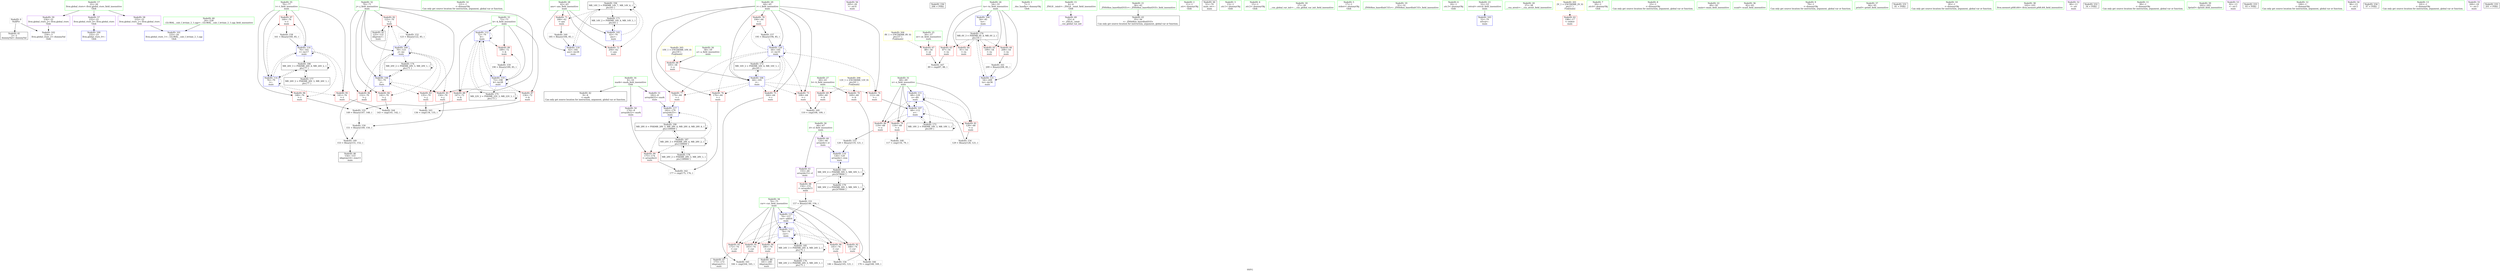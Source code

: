digraph "SVFG" {
	label="SVFG";

	Node0x55af330e9bf0 [shape=record,color=grey,label="{NodeID: 0\nNullPtr}"];
	Node0x55af330e9bf0 -> Node0x55af331070a0[style=solid];
	Node0x55af330e9bf0 -> Node0x55af33107b90[style=solid];
	Node0x55af33107720 [shape=record,color=red,label="{NodeID: 97\n160\<--76\n\<--t\nmain\n}"];
	Node0x55af33107720 -> Node0x55af3310f580[style=solid];
	Node0x55af330eb190 [shape=record,color=green,label="{NodeID: 14\n121\<--1\n\<--dummyObj\nCan only get source location for instruction, argument, global var or function.}"];
	Node0x55af3310bbe0 [shape=record,color=black,label="{NodeID: 194\nMR_14V_5 = PHI(MR_14V_7, MR_14V_4, )\npts\{63 \}\n}"];
	Node0x55af3310bbe0 -> Node0x55af33109980[style=dashed];
	Node0x55af3310bbe0 -> Node0x55af33109a50[style=dashed];
	Node0x55af3310bbe0 -> Node0x55af3310d060[style=dashed];
	Node0x55af3310bbe0 -> Node0x55af33116090[style=dashed];
	Node0x55af3310bbe0 -> Node0x55af3310bbe0[style=dashed];
	Node0x55af33108310 [shape=record,color=blue,label="{NodeID: 111\n68\<--129\nx\<--div\nmain\n}"];
	Node0x55af33108310 -> Node0x55af3310a000[style=dashed];
	Node0x55af33108310 -> Node0x55af3310a0d0[style=dashed];
	Node0x55af33108310 -> Node0x55af3310a1a0[style=dashed];
	Node0x55af33108310 -> Node0x55af33107fd0[style=dashed];
	Node0x55af33108310 -> Node0x55af33108310[style=dashed];
	Node0x55af33108310 -> Node0x55af33116a90[style=dashed];
	Node0x55af33106610 [shape=record,color=green,label="{NodeID: 28\n62\<--63\nans\<--ans_field_insensitive\nmain\n}"];
	Node0x55af33106610 -> Node0x55af33109980[style=solid];
	Node0x55af33106610 -> Node0x55af33109a50[style=solid];
	Node0x55af33106610 -> Node0x55af33107e30[style=solid];
	Node0x55af33106610 -> Node0x55af3310d060[style=solid];
	Node0x55af33107170 [shape=record,color=black,label="{NodeID: 42\n9\<--8\n\<--mark\nCan only get source location for instruction, argument, global var or function.}"];
	Node0x55af33108cf0 [shape=record,color=purple,label="{NodeID: 56\n205\<--20\n\<--.str.4\nmain\n}"];
	Node0x55af3312e0c0 [shape=record,color=black,label="{NodeID: 236\n206 = PHI()\n}"];
	Node0x55af3310ee00 [shape=record,color=grey,label="{NodeID: 153\n120 = Binary(119, 121, )\n}"];
	Node0x55af3310ee00 -> Node0x55af33108240[style=solid];
	Node0x55af331098b0 [shape=record,color=red,label="{NodeID: 70\n169\<--60\n\<--b\nmain\n}"];
	Node0x55af331098b0 -> Node0x55af33110180[style=solid];
	Node0x55af33110300 [shape=record,color=grey,label="{NodeID: 167\n89 = cmp(87, 88, )\n}"];
	Node0x55af3310a410 [shape=record,color=red,label="{NodeID: 84\n142\<--70\n\<--j\nmain\n}"];
	Node0x55af3310a410 -> Node0x55af3310fe80[style=solid];
	Node0x55af33102590 [shape=record,color=green,label="{NodeID: 1\n7\<--1\n__dso_handle\<--dummyObj\nGlob }"];
	Node0x55af331077f0 [shape=record,color=red,label="{NodeID: 98\n156\<--155\n\<--arrayidx15\nmain\n}"];
	Node0x55af331077f0 -> Node0x55af3310eb00[style=solid];
	Node0x55af330eb260 [shape=record,color=green,label="{NodeID: 15\n4\<--6\n_ZStL8__ioinit\<--_ZStL8__ioinit_field_insensitive\nGlob }"];
	Node0x55af330eb260 -> Node0x55af33108740[style=solid];
	Node0x55af331083e0 [shape=record,color=blue,label="{NodeID: 112\n72\<--79\nk\<--\nmain\n}"];
	Node0x55af331083e0 -> Node0x55af3310a680[style=dashed];
	Node0x55af331083e0 -> Node0x55af3310a750[style=dashed];
	Node0x55af331083e0 -> Node0x55af3310a820[style=dashed];
	Node0x55af331083e0 -> Node0x55af331083e0[style=dashed];
	Node0x55af331083e0 -> Node0x55af3310d130[style=dashed];
	Node0x55af331083e0 -> Node0x55af33117490[style=dashed];
	Node0x55af331066e0 [shape=record,color=green,label="{NodeID: 29\n64\<--65\ni\<--i_field_insensitive\nmain\n}"];
	Node0x55af331066e0 -> Node0x55af33109b20[style=solid];
	Node0x55af331066e0 -> Node0x55af33109bf0[style=solid];
	Node0x55af331066e0 -> Node0x55af33109cc0[style=solid];
	Node0x55af331066e0 -> Node0x55af33109d90[style=solid];
	Node0x55af331066e0 -> Node0x55af33109e60[style=solid];
	Node0x55af331066e0 -> Node0x55af33109f30[style=solid];
	Node0x55af331066e0 -> Node0x55af33107f00[style=solid];
	Node0x55af331066e0 -> Node0x55af3310d200[style=solid];
	Node0x55af33107240 [shape=record,color=black,label="{NodeID: 43\n35\<--36\n\<--_ZNSt8ios_base4InitD1Ev\nCan only get source location for instruction, argument, global var or function.}"];
	Node0x55af33108dc0 [shape=record,color=purple,label="{NodeID: 57\n232\<--22\nllvm.global_ctors_0\<--llvm.global_ctors\nGlob }"];
	Node0x55af33108dc0 -> Node0x55af33107990[style=solid];
	Node0x55af3310ef80 [shape=record,color=grey,label="{NodeID: 154\n129 = Binary(128, 121, )\n}"];
	Node0x55af3310ef80 -> Node0x55af33108310[style=solid];
	Node0x55af33109980 [shape=record,color=red,label="{NodeID: 71\n184\<--62\n\<--ans\nmain\n}"];
	Node0x55af33109980 -> Node0x55af3310f880[style=solid];
	Node0x55af33110480 [shape=record,color=grey,label="{NodeID: 168\n117 = cmp(116, 79, )\n}"];
	Node0x55af3310a4e0 [shape=record,color=red,label="{NodeID: 85\n150\<--70\n\<--j\nmain\n}"];
	Node0x55af3310a4e0 -> Node0x55af3310e980[style=solid];
	Node0x55af330e8d00 [shape=record,color=green,label="{NodeID: 2\n11\<--1\n.str\<--dummyObj\nGlob }"];
	Node0x55af331078c0 [shape=record,color=red,label="{NodeID: 99\n175\<--174\n\<--arrayidx22\nmain\n}"];
	Node0x55af331078c0 -> Node0x55af3310fb80[style=solid];
	Node0x55af330eb330 [shape=record,color=green,label="{NodeID: 16\n8\<--10\nmark\<--mark_field_insensitive\nGlob }"];
	Node0x55af330eb330 -> Node0x55af33107170[style=solid];
	Node0x55af330eb330 -> Node0x55af33108810[style=solid];
	Node0x55af330eb330 -> Node0x55af331088e0[style=solid];
	Node0x55af331084b0 [shape=record,color=blue,label="{NodeID: 113\n74\<--79\ncur\<--\nmain\n}"];
	Node0x55af331084b0 -> Node0x55af3310a8f0[style=dashed];
	Node0x55af331084b0 -> Node0x55af3310a9c0[style=dashed];
	Node0x55af331084b0 -> Node0x55af3310aa90[style=dashed];
	Node0x55af331084b0 -> Node0x55af3310ab60[style=dashed];
	Node0x55af331084b0 -> Node0x55af3310ac30[style=dashed];
	Node0x55af331084b0 -> Node0x55af331084b0[style=dashed];
	Node0x55af331084b0 -> Node0x55af3310cdf0[style=dashed];
	Node0x55af331084b0 -> Node0x55af3311a690[style=dashed];
	Node0x55af331067b0 [shape=record,color=green,label="{NodeID: 30\n66\<--67\nd\<--d_field_insensitive\nmain\n}"];
	Node0x55af331067b0 -> Node0x55af33109090[style=solid];
	Node0x55af331067b0 -> Node0x55af33109160[style=solid];
	Node0x55af33107310 [shape=record,color=black,label="{NodeID: 44\n51\<--79\nmain_ret\<--\nmain\n}"];
	Node0x55af33108e90 [shape=record,color=purple,label="{NodeID: 58\n233\<--22\nllvm.global_ctors_1\<--llvm.global_ctors\nGlob }"];
	Node0x55af33108e90 -> Node0x55af33107a90[style=solid];
	Node0x55af3310f100 [shape=record,color=grey,label="{NodeID: 155\n149 = Binary(147, 148, )\n}"];
	Node0x55af3310f100 -> Node0x55af3310e980[style=solid];
	Node0x55af33109a50 [shape=record,color=red,label="{NodeID: 72\n204\<--62\n\<--ans\nmain\n}"];
	Node0x55af33110600 [shape=record,color=grey,label="{NodeID: 169\n110 = cmp(108, 109, )\n}"];
	Node0x55af3310a5b0 [shape=record,color=red,label="{NodeID: 86\n152\<--70\n\<--j\nmain\n}"];
	Node0x55af3310a5b0 -> Node0x55af3310e800[style=solid];
	Node0x55af330e9dd0 [shape=record,color=green,label="{NodeID: 3\n13\<--1\n.str.1\<--dummyObj\nGlob }"];
	Node0x55af33107990 [shape=record,color=blue,label="{NodeID: 100\n232\<--23\nllvm.global_ctors_0\<--\nGlob }"];
	Node0x55af330eb400 [shape=record,color=green,label="{NodeID: 17\n22\<--26\nllvm.global_ctors\<--llvm.global_ctors_field_insensitive\nGlob }"];
	Node0x55af330eb400 -> Node0x55af33108dc0[style=solid];
	Node0x55af330eb400 -> Node0x55af33108e90[style=solid];
	Node0x55af330eb400 -> Node0x55af33108f90[style=solid];
	Node0x55af33108580 [shape=record,color=blue,label="{NodeID: 114\n76\<--79\nt\<--\nmain\n}"];
	Node0x55af33108580 -> Node0x55af3310ad00[style=dashed];
	Node0x55af33108580 -> Node0x55af33107650[style=dashed];
	Node0x55af33108580 -> Node0x55af33107720[style=dashed];
	Node0x55af33108580 -> Node0x55af33108580[style=dashed];
	Node0x55af33108580 -> Node0x55af3310cec0[style=dashed];
	Node0x55af33108580 -> Node0x55af3311ab90[style=dashed];
	Node0x55af33106880 [shape=record,color=green,label="{NodeID: 31\n68\<--69\nx\<--x_field_insensitive\nmain\n}"];
	Node0x55af33106880 -> Node0x55af3310a000[style=solid];
	Node0x55af33106880 -> Node0x55af3310a0d0[style=solid];
	Node0x55af33106880 -> Node0x55af3310a1a0[style=solid];
	Node0x55af33106880 -> Node0x55af33107fd0[style=solid];
	Node0x55af33106880 -> Node0x55af33108310[style=solid];
	Node0x55af331073e0 [shape=record,color=black,label="{NodeID: 45\n125\<--122\nidxprom\<--\nmain\n}"];
	Node0x55af33108f90 [shape=record,color=purple,label="{NodeID: 59\n234\<--22\nllvm.global_ctors_2\<--llvm.global_ctors\nGlob }"];
	Node0x55af33108f90 -> Node0x55af33107b90[style=solid];
	Node0x55af3310f280 [shape=record,color=grey,label="{NodeID: 156\n146 = Binary(145, 121, )\n}"];
	Node0x55af3310f280 -> Node0x55af3310eb00[style=solid];
	Node0x55af33109b20 [shape=record,color=red,label="{NodeID: 73\n108\<--64\n\<--i\nmain\n}"];
	Node0x55af33109b20 -> Node0x55af33110600[style=solid];
	Node0x55af33115b90 [shape=record,color=black,label="{NodeID: 170\nMR_6V_3 = PHI(MR_6V_4, MR_6V_2, )\npts\{55 \}\n}"];
	Node0x55af33115b90 -> Node0x55af33109300[style=dashed];
	Node0x55af33115b90 -> Node0x55af331093d0[style=dashed];
	Node0x55af33115b90 -> Node0x55af331094a0[style=dashed];
	Node0x55af33115b90 -> Node0x55af33109570[style=dashed];
	Node0x55af33115b90 -> Node0x55af3310d2d0[style=dashed];
	Node0x55af3310a680 [shape=record,color=red,label="{NodeID: 87\n134\<--72\n\<--k\nmain\n}"];
	Node0x55af3310a680 -> Node0x55af3310fd00[style=solid];
	Node0x55af330ea040 [shape=record,color=green,label="{NodeID: 4\n15\<--1\n.str.2\<--dummyObj\nGlob }"];
	Node0x55af33107a90 [shape=record,color=blue,label="{NodeID: 101\n233\<--24\nllvm.global_ctors_1\<--_GLOBAL__sub_I_levlam_2_1.cpp\nGlob }"];
	Node0x55af33105eb0 [shape=record,color=green,label="{NodeID: 18\n27\<--28\n__cxx_global_var_init\<--__cxx_global_var_init_field_insensitive\n}"];
	Node0x55af3310cdf0 [shape=record,color=blue,label="{NodeID: 115\n74\<--157\ncur\<--add16\nmain\n}"];
	Node0x55af3310cdf0 -> Node0x55af3310a8f0[style=dashed];
	Node0x55af3310cdf0 -> Node0x55af3310a9c0[style=dashed];
	Node0x55af3310cdf0 -> Node0x55af3310aa90[style=dashed];
	Node0x55af3310cdf0 -> Node0x55af3310ab60[style=dashed];
	Node0x55af3310cdf0 -> Node0x55af3310ac30[style=dashed];
	Node0x55af3310cdf0 -> Node0x55af331084b0[style=dashed];
	Node0x55af3310cdf0 -> Node0x55af3310cdf0[style=dashed];
	Node0x55af3310cdf0 -> Node0x55af3311a690[style=dashed];
	Node0x55af33106950 [shape=record,color=green,label="{NodeID: 32\n70\<--71\nj\<--j_field_insensitive\nmain\n}"];
	Node0x55af33106950 -> Node0x55af3310a270[style=solid];
	Node0x55af33106950 -> Node0x55af3310a340[style=solid];
	Node0x55af33106950 -> Node0x55af3310a410[style=solid];
	Node0x55af33106950 -> Node0x55af3310a4e0[style=solid];
	Node0x55af33106950 -> Node0x55af3310a5b0[style=solid];
	Node0x55af33106950 -> Node0x55af331080a0[style=solid];
	Node0x55af33106950 -> Node0x55af33108170[style=solid];
	Node0x55af331074b0 [shape=record,color=black,label="{NodeID: 46\n154\<--153\nidxprom14\<--rem13\nmain\n}"];
	Node0x55af33109090 [shape=record,color=purple,label="{NodeID: 60\n126\<--66\narrayidx\<--d\nmain\n}"];
	Node0x55af33109090 -> Node0x55af33108240[style=solid];
	Node0x55af3310f400 [shape=record,color=grey,label="{NodeID: 157\n195 = Binary(194, 85, )\n}"];
	Node0x55af3310f400 -> Node0x55af3310d200[style=solid];
	Node0x55af33109bf0 [shape=record,color=red,label="{NodeID: 74\n112\<--64\n\<--i\nmain\n}"];
	Node0x55af33109bf0 -> Node0x55af33107fd0[style=solid];
	Node0x55af33116090 [shape=record,color=black,label="{NodeID: 171\nMR_14V_2 = PHI(MR_14V_4, MR_14V_1, )\npts\{63 \}\n}"];
	Node0x55af33116090 -> Node0x55af33107e30[style=dashed];
	Node0x55af3310a750 [shape=record,color=red,label="{NodeID: 88\n147\<--72\n\<--k\nmain\n}"];
	Node0x55af3310a750 -> Node0x55af3310f100[style=solid];
	Node0x55af330eb5b0 [shape=record,color=green,label="{NodeID: 5\n17\<--1\nstderr\<--dummyObj\nGlob }"];
	Node0x55af3311a690 [shape=record,color=black,label="{NodeID: 185\nMR_24V_3 = PHI(MR_24V_4, MR_24V_2, )\npts\{75 \}\n}"];
	Node0x55af3311a690 -> Node0x55af331084b0[style=dashed];
	Node0x55af3311a690 -> Node0x55af33117990[style=dashed];
	Node0x55af3311a690 -> Node0x55af3311a690[style=dashed];
	Node0x55af33107b90 [shape=record,color=blue, style = dotted,label="{NodeID: 102\n234\<--3\nllvm.global_ctors_2\<--dummyVal\nGlob }"];
	Node0x55af33105f40 [shape=record,color=green,label="{NodeID: 19\n31\<--32\n_ZNSt8ios_base4InitC1Ev\<--_ZNSt8ios_base4InitC1Ev_field_insensitive\n}"];
	Node0x55af3310cec0 [shape=record,color=blue,label="{NodeID: 116\n76\<--161\nt\<--inc17\nmain\n}"];
	Node0x55af3310cec0 -> Node0x55af3310ad00[style=dashed];
	Node0x55af3310cec0 -> Node0x55af33107650[style=dashed];
	Node0x55af3310cec0 -> Node0x55af33107720[style=dashed];
	Node0x55af3310cec0 -> Node0x55af33108580[style=dashed];
	Node0x55af3310cec0 -> Node0x55af3310cec0[style=dashed];
	Node0x55af3310cec0 -> Node0x55af3311ab90[style=dashed];
	Node0x55af33106a20 [shape=record,color=green,label="{NodeID: 33\n72\<--73\nk\<--k_field_insensitive\nmain\n}"];
	Node0x55af33106a20 -> Node0x55af3310a680[style=solid];
	Node0x55af33106a20 -> Node0x55af3310a750[style=solid];
	Node0x55af33106a20 -> Node0x55af3310a820[style=solid];
	Node0x55af33106a20 -> Node0x55af331083e0[style=solid];
	Node0x55af33106a20 -> Node0x55af3310d130[style=solid];
	Node0x55af33107580 [shape=record,color=black,label="{NodeID: 47\n173\<--172\nidxprom21\<--\nmain\n}"];
	Node0x55af33109160 [shape=record,color=purple,label="{NodeID: 61\n155\<--66\narrayidx15\<--d\nmain\n}"];
	Node0x55af33109160 -> Node0x55af331077f0[style=solid];
	Node0x55af3310f580 [shape=record,color=grey,label="{NodeID: 158\n161 = Binary(160, 85, )\n}"];
	Node0x55af3310f580 -> Node0x55af3310cec0[style=solid];
	Node0x55af33109cc0 [shape=record,color=red,label="{NodeID: 75\n164\<--64\n\<--i\nmain\n}"];
	Node0x55af33109cc0 -> Node0x55af33110000[style=solid];
	Node0x55af33116590 [shape=record,color=black,label="{NodeID: 172\nMR_16V_2 = PHI(MR_16V_4, MR_16V_1, )\npts\{65 \}\n}"];
	Node0x55af33116590 -> Node0x55af33107f00[style=dashed];
	Node0x55af3310a820 [shape=record,color=red,label="{NodeID: 89\n189\<--72\n\<--k\nmain\n}"];
	Node0x55af3310a820 -> Node0x55af3310f700[style=solid];
	Node0x55af330eb640 [shape=record,color=green,label="{NodeID: 6\n18\<--1\n.str.3\<--dummyObj\nGlob }"];
	Node0x55af3311ab90 [shape=record,color=black,label="{NodeID: 186\nMR_26V_3 = PHI(MR_26V_4, MR_26V_2, )\npts\{77 \}\n}"];
	Node0x55af3311ab90 -> Node0x55af33108580[style=dashed];
	Node0x55af3311ab90 -> Node0x55af33117e90[style=dashed];
	Node0x55af3311ab90 -> Node0x55af3311ab90[style=dashed];
	Node0x55af33107c90 [shape=record,color=blue,label="{NodeID: 103\n52\<--79\nretval\<--\nmain\n}"];
	Node0x55af33105fd0 [shape=record,color=green,label="{NodeID: 20\n37\<--38\n__cxa_atexit\<--__cxa_atexit_field_insensitive\n}"];
	Node0x55af3310cf90 [shape=record,color=blue,label="{NodeID: 117\n182\<--179\narrayidx25\<--\nmain\n}"];
	Node0x55af3310cf90 -> Node0x55af3311bf90[style=dashed];
	Node0x55af33106af0 [shape=record,color=green,label="{NodeID: 34\n74\<--75\ncur\<--cur_field_insensitive\nmain\n}"];
	Node0x55af33106af0 -> Node0x55af3310a8f0[style=solid];
	Node0x55af33106af0 -> Node0x55af3310a9c0[style=solid];
	Node0x55af33106af0 -> Node0x55af3310aa90[style=solid];
	Node0x55af33106af0 -> Node0x55af3310ab60[style=solid];
	Node0x55af33106af0 -> Node0x55af3310ac30[style=solid];
	Node0x55af33106af0 -> Node0x55af331084b0[style=solid];
	Node0x55af33106af0 -> Node0x55af3310cdf0[style=solid];
	Node0x55af33108670 [shape=record,color=black,label="{NodeID: 48\n181\<--180\nidxprom24\<--\nmain\n}"];
	Node0x55af33109230 [shape=record,color=red,label="{NodeID: 62\n198\<--17\n\<--stderr\nmain\n}"];
	Node0x55af3310f700 [shape=record,color=grey,label="{NodeID: 159\n190 = Binary(189, 85, )\n}"];
	Node0x55af3310f700 -> Node0x55af3310d130[style=solid];
	Node0x55af33109d90 [shape=record,color=red,label="{NodeID: 76\n176\<--64\n\<--i\nmain\n}"];
	Node0x55af33109d90 -> Node0x55af3310fb80[style=solid];
	Node0x55af33116a90 [shape=record,color=black,label="{NodeID: 173\nMR_18V_2 = PHI(MR_18V_3, MR_18V_1, )\npts\{69 \}\n}"];
	Node0x55af33116a90 -> Node0x55af33107fd0[style=dashed];
	Node0x55af33116a90 -> Node0x55af33116a90[style=dashed];
	Node0x55af3310a8f0 [shape=record,color=red,label="{NodeID: 90\n145\<--74\n\<--cur\nmain\n}"];
	Node0x55af3310a8f0 -> Node0x55af3310f280[style=solid];
	Node0x55af330ea1c0 [shape=record,color=green,label="{NodeID: 7\n20\<--1\n.str.4\<--dummyObj\nGlob }"];
	Node0x55af3311b090 [shape=record,color=black,label="{NodeID: 187\nMR_28V_3 = PHI(MR_28V_4, MR_28V_2, )\npts\{100000 \}\n}"];
	Node0x55af3311b090 -> Node0x55af331078c0[style=dashed];
	Node0x55af3311b090 -> Node0x55af3310cf90[style=dashed];
	Node0x55af3311b090 -> Node0x55af33118390[style=dashed];
	Node0x55af3311b090 -> Node0x55af3311b090[style=dashed];
	Node0x55af3311b090 -> Node0x55af3311bf90[style=dashed];
	Node0x55af33107d60 [shape=record,color=blue,label="{NodeID: 104\n54\<--85\ntn\<--\nmain\n}"];
	Node0x55af33107d60 -> Node0x55af33115b90[style=dashed];
	Node0x55af33106060 [shape=record,color=green,label="{NodeID: 21\n36\<--42\n_ZNSt8ios_base4InitD1Ev\<--_ZNSt8ios_base4InitD1Ev_field_insensitive\n}"];
	Node0x55af33106060 -> Node0x55af33107240[style=solid];
	Node0x55af33120ab0 [shape=record,color=yellow,style=double,label="{NodeID: 201\n2V_1 = ENCHI(MR_2V_0)\npts\{1 \}\nFun[main]}"];
	Node0x55af33120ab0 -> Node0x55af33109230[style=dashed];
	Node0x55af3310d060 [shape=record,color=blue,label="{NodeID: 118\n62\<--185\nans\<--inc26\nmain\n}"];
	Node0x55af3310d060 -> Node0x55af3310bbe0[style=dashed];
	Node0x55af33106bc0 [shape=record,color=green,label="{NodeID: 35\n76\<--77\nt\<--t_field_insensitive\nmain\n}"];
	Node0x55af33106bc0 -> Node0x55af3310ad00[style=solid];
	Node0x55af33106bc0 -> Node0x55af33107650[style=solid];
	Node0x55af33106bc0 -> Node0x55af33107720[style=solid];
	Node0x55af33106bc0 -> Node0x55af33108580[style=solid];
	Node0x55af33106bc0 -> Node0x55af3310cec0[style=solid];
	Node0x55af33108740 [shape=record,color=purple,label="{NodeID: 49\n33\<--4\n\<--_ZStL8__ioinit\n__cxx_global_var_init\n}"];
	Node0x55af33109300 [shape=record,color=red,label="{NodeID: 63\n87\<--54\n\<--tn\nmain\n}"];
	Node0x55af33109300 -> Node0x55af33110300[style=solid];
	Node0x55af3310f880 [shape=record,color=grey,label="{NodeID: 160\n185 = Binary(184, 85, )\n}"];
	Node0x55af3310f880 -> Node0x55af3310d060[style=solid];
	Node0x55af33109e60 [shape=record,color=red,label="{NodeID: 77\n179\<--64\n\<--i\nmain\n}"];
	Node0x55af33109e60 -> Node0x55af3310cf90[style=solid];
	Node0x55af33116f90 [shape=record,color=black,label="{NodeID: 174\nMR_20V_2 = PHI(MR_20V_3, MR_20V_1, )\npts\{71 \}\n}"];
	Node0x55af33116f90 -> Node0x55af331080a0[style=dashed];
	Node0x55af33116f90 -> Node0x55af33116f90[style=dashed];
	Node0x55af3310a9c0 [shape=record,color=red,label="{NodeID: 91\n165\<--74\n\<--cur\nmain\n}"];
	Node0x55af3310a9c0 -> Node0x55af33110000[style=solid];
	Node0x55af330ea250 [shape=record,color=green,label="{NodeID: 8\n23\<--1\n\<--dummyObj\nCan only get source location for instruction, argument, global var or function.}"];
	Node0x55af33107e30 [shape=record,color=blue,label="{NodeID: 105\n62\<--79\nans\<--\nmain\n}"];
	Node0x55af33107e30 -> Node0x55af33109a50[style=dashed];
	Node0x55af33107e30 -> Node0x55af33116090[style=dashed];
	Node0x55af33107e30 -> Node0x55af3310bbe0[style=dashed];
	Node0x55af33106130 [shape=record,color=green,label="{NodeID: 22\n49\<--50\nmain\<--main_field_insensitive\n}"];
	Node0x55af3310d130 [shape=record,color=blue,label="{NodeID: 119\n72\<--190\nk\<--inc28\nmain\n}"];
	Node0x55af3310d130 -> Node0x55af3310a680[style=dashed];
	Node0x55af3310d130 -> Node0x55af3310a750[style=dashed];
	Node0x55af3310d130 -> Node0x55af3310a820[style=dashed];
	Node0x55af3310d130 -> Node0x55af331083e0[style=dashed];
	Node0x55af3310d130 -> Node0x55af3310d130[style=dashed];
	Node0x55af3310d130 -> Node0x55af33117490[style=dashed];
	Node0x55af33106c90 [shape=record,color=green,label="{NodeID: 36\n82\<--83\nscanf\<--scanf_field_insensitive\n}"];
	Node0x55af33108810 [shape=record,color=purple,label="{NodeID: 50\n174\<--8\narrayidx22\<--mark\nmain\n}"];
	Node0x55af33108810 -> Node0x55af331078c0[style=solid];
	Node0x55af331093d0 [shape=record,color=red,label="{NodeID: 64\n91\<--54\n\<--tn\nmain\n}"];
	Node0x55af3310fa00 [shape=record,color=grey,label="{NodeID: 161\n209 = Binary(208, 85, )\n}"];
	Node0x55af3310fa00 -> Node0x55af3310d2d0[style=solid];
	Node0x55af33109f30 [shape=record,color=red,label="{NodeID: 78\n194\<--64\n\<--i\nmain\n}"];
	Node0x55af33109f30 -> Node0x55af3310f400[style=solid];
	Node0x55af33117490 [shape=record,color=black,label="{NodeID: 175\nMR_22V_2 = PHI(MR_22V_3, MR_22V_1, )\npts\{73 \}\n}"];
	Node0x55af33117490 -> Node0x55af331083e0[style=dashed];
	Node0x55af33117490 -> Node0x55af33117490[style=dashed];
	Node0x55af3310aa90 [shape=record,color=red,label="{NodeID: 92\n168\<--74\n\<--cur\nmain\n}"];
	Node0x55af3310aa90 -> Node0x55af33110180[style=solid];
	Node0x55af330ea2e0 [shape=record,color=green,label="{NodeID: 9\n79\<--1\n\<--dummyObj\nCan only get source location for instruction, argument, global var or function.}"];
	Node0x55af33107f00 [shape=record,color=blue,label="{NodeID: 106\n64\<--105\ni\<--\nmain\n}"];
	Node0x55af33107f00 -> Node0x55af33109b20[style=dashed];
	Node0x55af33107f00 -> Node0x55af33109bf0[style=dashed];
	Node0x55af33107f00 -> Node0x55af33109cc0[style=dashed];
	Node0x55af33107f00 -> Node0x55af33109d90[style=dashed];
	Node0x55af33107f00 -> Node0x55af33109e60[style=dashed];
	Node0x55af33107f00 -> Node0x55af33109f30[style=dashed];
	Node0x55af33107f00 -> Node0x55af3310d200[style=dashed];
	Node0x55af33107f00 -> Node0x55af33116590[style=dashed];
	Node0x55af33106200 [shape=record,color=green,label="{NodeID: 23\n52\<--53\nretval\<--retval_field_insensitive\nmain\n}"];
	Node0x55af33106200 -> Node0x55af33107c90[style=solid];
	Node0x55af3310d200 [shape=record,color=blue,label="{NodeID: 120\n64\<--195\ni\<--inc31\nmain\n}"];
	Node0x55af3310d200 -> Node0x55af33109b20[style=dashed];
	Node0x55af3310d200 -> Node0x55af33109bf0[style=dashed];
	Node0x55af3310d200 -> Node0x55af33109cc0[style=dashed];
	Node0x55af3310d200 -> Node0x55af33109d90[style=dashed];
	Node0x55af3310d200 -> Node0x55af33109e60[style=dashed];
	Node0x55af3310d200 -> Node0x55af33109f30[style=dashed];
	Node0x55af3310d200 -> Node0x55af3310d200[style=dashed];
	Node0x55af3310d200 -> Node0x55af33116590[style=dashed];
	Node0x55af33106d60 [shape=record,color=green,label="{NodeID: 37\n94\<--95\nprintf\<--printf_field_insensitive\n}"];
	Node0x55af331088e0 [shape=record,color=purple,label="{NodeID: 51\n182\<--8\narrayidx25\<--mark\nmain\n}"];
	Node0x55af331088e0 -> Node0x55af3310cf90[style=solid];
	Node0x55af32f01a60 [shape=record,color=black,label="{NodeID: 231\n81 = PHI()\n}"];
	Node0x55af331094a0 [shape=record,color=red,label="{NodeID: 65\n199\<--54\n\<--tn\nmain\n}"];
	Node0x55af3310fb80 [shape=record,color=grey,label="{NodeID: 162\n177 = cmp(175, 176, )\n}"];
	Node0x55af3310a000 [shape=record,color=red,label="{NodeID: 79\n116\<--68\n\<--x\nmain\n}"];
	Node0x55af3310a000 -> Node0x55af33110480[style=solid];
	Node0x55af33117990 [shape=record,color=black,label="{NodeID: 176\nMR_24V_2 = PHI(MR_24V_3, MR_24V_1, )\npts\{75 \}\n}"];
	Node0x55af33117990 -> Node0x55af3311a690[style=dashed];
	Node0x55af3310ab60 [shape=record,color=red,label="{NodeID: 93\n172\<--74\n\<--cur\nmain\n}"];
	Node0x55af3310ab60 -> Node0x55af33107580[style=solid];
	Node0x55af330ea430 [shape=record,color=green,label="{NodeID: 10\n85\<--1\n\<--dummyObj\nCan only get source location for instruction, argument, global var or function.}"];
	Node0x55af3311bf90 [shape=record,color=black,label="{NodeID: 190\nMR_28V_6 = PHI(MR_28V_5, MR_28V_4, MR_28V_4, MR_28V_4, )\npts\{100000 \}\n}"];
	Node0x55af3311bf90 -> Node0x55af331078c0[style=dashed];
	Node0x55af3311bf90 -> Node0x55af3310cf90[style=dashed];
	Node0x55af3311bf90 -> Node0x55af3311b090[style=dashed];
	Node0x55af3311bf90 -> Node0x55af3311bf90[style=dashed];
	Node0x55af33107fd0 [shape=record,color=blue,label="{NodeID: 107\n68\<--112\nx\<--\nmain\n}"];
	Node0x55af33107fd0 -> Node0x55af3310a000[style=dashed];
	Node0x55af33107fd0 -> Node0x55af3310a0d0[style=dashed];
	Node0x55af33107fd0 -> Node0x55af3310a1a0[style=dashed];
	Node0x55af33107fd0 -> Node0x55af33107fd0[style=dashed];
	Node0x55af33107fd0 -> Node0x55af33108310[style=dashed];
	Node0x55af33107fd0 -> Node0x55af33116a90[style=dashed];
	Node0x55af331062d0 [shape=record,color=green,label="{NodeID: 24\n54\<--55\ntn\<--tn_field_insensitive\nmain\n}"];
	Node0x55af331062d0 -> Node0x55af33109300[style=solid];
	Node0x55af331062d0 -> Node0x55af331093d0[style=solid];
	Node0x55af331062d0 -> Node0x55af331094a0[style=solid];
	Node0x55af331062d0 -> Node0x55af33109570[style=solid];
	Node0x55af331062d0 -> Node0x55af33107d60[style=solid];
	Node0x55af331062d0 -> Node0x55af3310d2d0[style=solid];
	Node0x55af33121790 [shape=record,color=yellow,style=double,label="{NodeID: 204\n8V_1 = ENCHI(MR_8V_0)\npts\{57 \}\nFun[main]}"];
	Node0x55af33121790 -> Node0x55af33109640[style=dashed];
	Node0x55af3310d2d0 [shape=record,color=blue,label="{NodeID: 121\n54\<--209\ntn\<--inc36\nmain\n}"];
	Node0x55af3310d2d0 -> Node0x55af33115b90[style=dashed];
	Node0x55af33106e30 [shape=record,color=green,label="{NodeID: 38\n102\<--103\nllvm.memset.p0i8.i64\<--llvm.memset.p0i8.i64_field_insensitive\n}"];
	Node0x55af331089b0 [shape=record,color=purple,label="{NodeID: 52\n80\<--11\n\<--.str\nmain\n}"];
	Node0x55af3312d5e0 [shape=record,color=black,label="{NodeID: 232\n34 = PHI()\n}"];
	Node0x55af3310e800 [shape=record,color=grey,label="{NodeID: 149\n153 = Binary(151, 152, )\n}"];
	Node0x55af3310e800 -> Node0x55af331074b0[style=solid];
	Node0x55af33109570 [shape=record,color=red,label="{NodeID: 66\n208\<--54\n\<--tn\nmain\n}"];
	Node0x55af33109570 -> Node0x55af3310fa00[style=solid];
	Node0x55af3310fd00 [shape=record,color=grey,label="{NodeID: 163\n136 = cmp(134, 135, )\n}"];
	Node0x55af3310a0d0 [shape=record,color=red,label="{NodeID: 80\n119\<--68\n\<--x\nmain\n}"];
	Node0x55af3310a0d0 -> Node0x55af3310ee00[style=solid];
	Node0x55af33117e90 [shape=record,color=black,label="{NodeID: 177\nMR_26V_2 = PHI(MR_26V_3, MR_26V_1, )\npts\{77 \}\n}"];
	Node0x55af33117e90 -> Node0x55af3311ab90[style=dashed];
	Node0x55af3310ac30 [shape=record,color=red,label="{NodeID: 94\n180\<--74\n\<--cur\nmain\n}"];
	Node0x55af3310ac30 -> Node0x55af33108670[style=solid];
	Node0x55af330ea500 [shape=record,color=green,label="{NodeID: 11\n99\<--1\n\<--dummyObj\nCan only get source location for instruction, argument, global var or function.}"];
	Node0x55af331080a0 [shape=record,color=blue,label="{NodeID: 108\n70\<--79\nj\<--\nmain\n}"];
	Node0x55af331080a0 -> Node0x55af3310a270[style=dashed];
	Node0x55af331080a0 -> Node0x55af3310a340[style=dashed];
	Node0x55af331080a0 -> Node0x55af3310a410[style=dashed];
	Node0x55af331080a0 -> Node0x55af3310a4e0[style=dashed];
	Node0x55af331080a0 -> Node0x55af3310a5b0[style=dashed];
	Node0x55af331080a0 -> Node0x55af331080a0[style=dashed];
	Node0x55af331080a0 -> Node0x55af33108170[style=dashed];
	Node0x55af331080a0 -> Node0x55af33116f90[style=dashed];
	Node0x55af331063a0 [shape=record,color=green,label="{NodeID: 25\n56\<--57\nnt\<--nt_field_insensitive\nmain\n}"];
	Node0x55af331063a0 -> Node0x55af33109640[style=solid];
	Node0x55af33121870 [shape=record,color=yellow,style=double,label="{NodeID: 205\n10V_1 = ENCHI(MR_10V_0)\npts\{59 \}\nFun[main]}"];
	Node0x55af33121870 -> Node0x55af33109710[style=dashed];
	Node0x55af33106f00 [shape=record,color=green,label="{NodeID: 39\n202\<--203\nfprintf\<--fprintf_field_insensitive\n}"];
	Node0x55af33108a80 [shape=record,color=purple,label="{NodeID: 53\n92\<--13\n\<--.str.1\nmain\n}"];
	Node0x55af3312d6e0 [shape=record,color=black,label="{NodeID: 233\n93 = PHI()\n}"];
	Node0x55af3310e980 [shape=record,color=grey,label="{NodeID: 150\n151 = Binary(149, 150, )\n}"];
	Node0x55af3310e980 -> Node0x55af3310e800[style=solid];
	Node0x55af33109640 [shape=record,color=red,label="{NodeID: 67\n88\<--56\n\<--nt\nmain\n}"];
	Node0x55af33109640 -> Node0x55af33110300[style=solid];
	Node0x55af3310fe80 [shape=record,color=grey,label="{NodeID: 164\n143 = cmp(141, 142, )\n}"];
	Node0x55af3310a1a0 [shape=record,color=red,label="{NodeID: 81\n128\<--68\n\<--x\nmain\n}"];
	Node0x55af3310a1a0 -> Node0x55af3310ef80[style=solid];
	Node0x55af33118390 [shape=record,color=black,label="{NodeID: 178\nMR_28V_2 = PHI(MR_28V_3, MR_28V_1, )\npts\{100000 \}\n}"];
	Node0x55af33118390 -> Node0x55af3311b090[style=dashed];
	Node0x55af3310ad00 [shape=record,color=red,label="{NodeID: 95\n141\<--76\n\<--t\nmain\n}"];
	Node0x55af3310ad00 -> Node0x55af3310fe80[style=solid];
	Node0x55af330eaab0 [shape=record,color=green,label="{NodeID: 12\n100\<--1\n\<--dummyObj\nCan only get source location for instruction, argument, global var or function.}"];
	Node0x55af33108170 [shape=record,color=blue,label="{NodeID: 109\n70\<--123\nj\<--inc\nmain\n}"];
	Node0x55af33108170 -> Node0x55af3310a270[style=dashed];
	Node0x55af33108170 -> Node0x55af3310a340[style=dashed];
	Node0x55af33108170 -> Node0x55af3310a410[style=dashed];
	Node0x55af33108170 -> Node0x55af3310a4e0[style=dashed];
	Node0x55af33108170 -> Node0x55af3310a5b0[style=dashed];
	Node0x55af33108170 -> Node0x55af331080a0[style=dashed];
	Node0x55af33108170 -> Node0x55af33108170[style=dashed];
	Node0x55af33108170 -> Node0x55af33116f90[style=dashed];
	Node0x55af33106470 [shape=record,color=green,label="{NodeID: 26\n58\<--59\na\<--a_field_insensitive\nmain\n}"];
	Node0x55af33106470 -> Node0x55af33109710[style=solid];
	Node0x55af33121950 [shape=record,color=yellow,style=double,label="{NodeID: 206\n12V_1 = ENCHI(MR_12V_0)\npts\{61 \}\nFun[main]}"];
	Node0x55af33121950 -> Node0x55af331097e0[style=dashed];
	Node0x55af33121950 -> Node0x55af331098b0[style=dashed];
	Node0x55af33106fd0 [shape=record,color=green,label="{NodeID: 40\n24\<--228\n_GLOBAL__sub_I_levlam_2_1.cpp\<--_GLOBAL__sub_I_levlam_2_1.cpp_field_insensitive\n}"];
	Node0x55af33106fd0 -> Node0x55af33107a90[style=solid];
	Node0x55af33108b50 [shape=record,color=purple,label="{NodeID: 54\n96\<--15\n\<--.str.2\nmain\n}"];
	Node0x55af3312def0 [shape=record,color=black,label="{NodeID: 234\n97 = PHI()\n}"];
	Node0x55af3310eb00 [shape=record,color=grey,label="{NodeID: 151\n157 = Binary(146, 156, )\n}"];
	Node0x55af3310eb00 -> Node0x55af3310cdf0[style=solid];
	Node0x55af33109710 [shape=record,color=red,label="{NodeID: 68\n105\<--58\n\<--a\nmain\n}"];
	Node0x55af33109710 -> Node0x55af33107f00[style=solid];
	Node0x55af33110000 [shape=record,color=grey,label="{NodeID: 165\n166 = cmp(164, 165, )\n}"];
	Node0x55af3310a270 [shape=record,color=red,label="{NodeID: 82\n122\<--70\n\<--j\nmain\n}"];
	Node0x55af3310a270 -> Node0x55af331073e0[style=solid];
	Node0x55af3310a270 -> Node0x55af3310ec80[style=solid];
	Node0x55af33118890 [shape=record,color=black,label="{NodeID: 179\nMR_30V_2 = PHI(MR_30V_3, MR_30V_1, )\npts\{670000 \}\n}"];
	Node0x55af33118890 -> Node0x55af33118890[style=dashed];
	Node0x55af33118890 -> Node0x55af3310b6e0[style=dashed];
	Node0x55af33107650 [shape=record,color=red,label="{NodeID: 96\n148\<--76\n\<--t\nmain\n}"];
	Node0x55af33107650 -> Node0x55af3310f100[style=solid];
	Node0x55af330eab80 [shape=record,color=green,label="{NodeID: 13\n101\<--1\n\<--dummyObj\nCan only get source location for instruction, argument, global var or function.}"];
	Node0x55af3310b6e0 [shape=record,color=black,label="{NodeID: 193\nMR_30V_4 = PHI(MR_30V_5, MR_30V_3, )\npts\{670000 \}\n}"];
	Node0x55af3310b6e0 -> Node0x55af331077f0[style=dashed];
	Node0x55af3310b6e0 -> Node0x55af33108240[style=dashed];
	Node0x55af3310b6e0 -> Node0x55af33118890[style=dashed];
	Node0x55af3310b6e0 -> Node0x55af3310b6e0[style=dashed];
	Node0x55af33108240 [shape=record,color=blue,label="{NodeID: 110\n126\<--120\narrayidx\<--rem\nmain\n}"];
	Node0x55af33108240 -> Node0x55af3310b6e0[style=dashed];
	Node0x55af33106540 [shape=record,color=green,label="{NodeID: 27\n60\<--61\nb\<--b_field_insensitive\nmain\n}"];
	Node0x55af33106540 -> Node0x55af331097e0[style=solid];
	Node0x55af33106540 -> Node0x55af331098b0[style=solid];
	Node0x55af331070a0 [shape=record,color=black,label="{NodeID: 41\n2\<--3\ndummyVal\<--dummyVal\n}"];
	Node0x55af33108c20 [shape=record,color=purple,label="{NodeID: 55\n200\<--18\n\<--.str.3\nmain\n}"];
	Node0x55af3312dfc0 [shape=record,color=black,label="{NodeID: 235\n201 = PHI()\n}"];
	Node0x55af3310ec80 [shape=record,color=grey,label="{NodeID: 152\n123 = Binary(122, 85, )\n}"];
	Node0x55af3310ec80 -> Node0x55af33108170[style=solid];
	Node0x55af331097e0 [shape=record,color=red,label="{NodeID: 69\n109\<--60\n\<--b\nmain\n}"];
	Node0x55af331097e0 -> Node0x55af33110600[style=solid];
	Node0x55af33110180 [shape=record,color=grey,label="{NodeID: 166\n170 = cmp(168, 169, )\n}"];
	Node0x55af3310a340 [shape=record,color=red,label="{NodeID: 83\n135\<--70\n\<--j\nmain\n}"];
	Node0x55af3310a340 -> Node0x55af3310fd00[style=solid];
}
